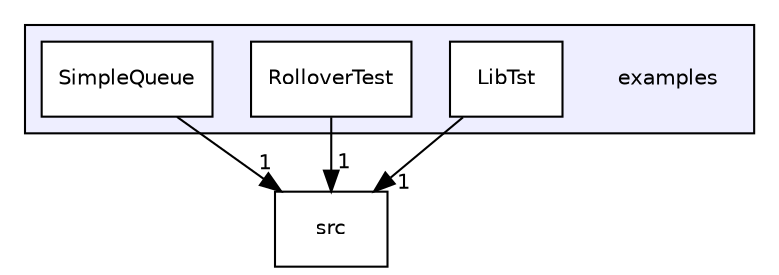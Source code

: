 digraph "examples" {
  compound=true
  node [ fontsize="10", fontname="Helvetica"];
  edge [ labelfontsize="10", labelfontname="Helvetica"];
  subgraph clusterdir_d28a4824dc47e487b107a5db32ef43c4 {
    graph [ bgcolor="#eeeeff", pencolor="black", label="" URL="dir_d28a4824dc47e487b107a5db32ef43c4.html"];
    dir_d28a4824dc47e487b107a5db32ef43c4 [shape=plaintext label="examples"];
    dir_54ac84fb4dfe945ea621a7e28e8a217f [shape=box label="LibTst" color="black" fillcolor="white" style="filled" URL="dir_54ac84fb4dfe945ea621a7e28e8a217f.html"];
    dir_c89306e44dad4c86c2629f8baa55622b [shape=box label="RolloverTest" color="black" fillcolor="white" style="filled" URL="dir_c89306e44dad4c86c2629f8baa55622b.html"];
    dir_dc3ba26e27f31e86e242a129af5362dd [shape=box label="SimpleQueue" color="black" fillcolor="white" style="filled" URL="dir_dc3ba26e27f31e86e242a129af5362dd.html"];
  }
  dir_68267d1309a1af8e8297ef4c3efbcdba [shape=box label="src" URL="dir_68267d1309a1af8e8297ef4c3efbcdba.html"];
  dir_c89306e44dad4c86c2629f8baa55622b->dir_68267d1309a1af8e8297ef4c3efbcdba [headlabel="1", labeldistance=1.5 headhref="dir_000002_000004.html"];
  dir_dc3ba26e27f31e86e242a129af5362dd->dir_68267d1309a1af8e8297ef4c3efbcdba [headlabel="1", labeldistance=1.5 headhref="dir_000003_000004.html"];
  dir_54ac84fb4dfe945ea621a7e28e8a217f->dir_68267d1309a1af8e8297ef4c3efbcdba [headlabel="1", labeldistance=1.5 headhref="dir_000001_000004.html"];
}
